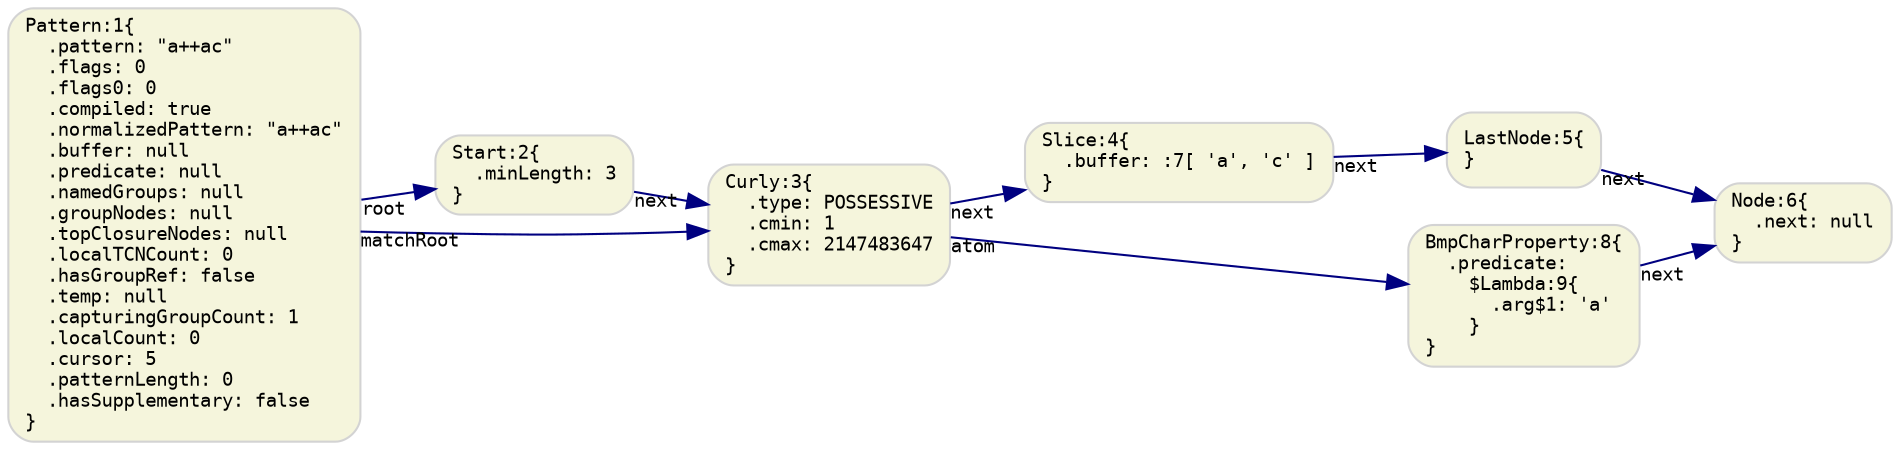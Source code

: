 digraph G {
  rankdir=LR;
  graph [fontname="Monospace", fontsize="11"]

  // default nodes
  node [fontname="Monospace", fontsize="9", shape="box", style="rounded,filled", color="LightGray", fillcolor="Beige"]
  1[ label="Pattern:1\{\l  .pattern: \"a++ac\"\l  .flags: 0\l  .flags0: 0\l  .compiled: true\l  .normalizedPattern: \"a++ac\"\l  .buffer: null\l  .predicate: null\l  .namedGroups: null\l  .groupNodes: null\l  .topClosureNodes: null\l  .localTCNCount: 0\l  .hasGroupRef: false\l  .temp: null\l  .capturingGroupCount: 1\l  .localCount: 0\l  .cursor: 5\l  .patternLength: 0\l  .hasSupplementary: false\l\}\l" ]
  2[ label="Start:2\{\l  .minLength: 3\l\}\l" ]
  3[ label="Curly:3\{\l  .type: POSSESSIVE\l  .cmin: 1\l  .cmax: 2147483647\l\}\l" ]
  4[ label="Slice:4\{\l  .buffer: :7[ 'a', 'c' ]\l\}\l" ]
  5[ label="LastNode:5\{\l\}\l" ]
  6[ label="Node:6\{\l  .next: null\l\}\l" ]
  8[ label="BmpCharProperty:8\{\l  .predicate:\l    $Lambda:9\{\l      .arg$1: 'a'\l    \}\l\}\l" ]

  // default edges
  edge [fontname="Monospace", fontsize="9", color="Navy"]
  5 -> 6 [ label="",  taillabel="next" ]
  4 -> 5 [ label="",  taillabel="next" ]
  3 -> 4 [ label="",  taillabel="next" ]
  8 -> 6 [ label="",  taillabel="next" ]
  3 -> 8 [ label="",  taillabel="atom" ]
  2 -> 3 [ label="",  taillabel="next" ]
  1 -> 2 [ label="",  taillabel="root" ]
  1 -> 3 [ label="",  taillabel="matchRoot" ]
}
